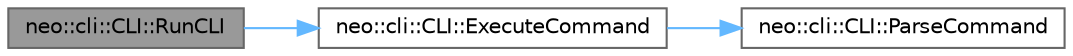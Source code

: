digraph "neo::cli::CLI::RunCLI"
{
 // LATEX_PDF_SIZE
  bgcolor="transparent";
  edge [fontname=Helvetica,fontsize=10,labelfontname=Helvetica,labelfontsize=10];
  node [fontname=Helvetica,fontsize=10,shape=box,height=0.2,width=0.4];
  rankdir="LR";
  Node1 [id="Node000001",label="neo::cli::CLI::RunCLI",height=0.2,width=0.4,color="gray40", fillcolor="grey60", style="filled", fontcolor="black",tooltip="Runs the CLI."];
  Node1 -> Node2 [id="edge3_Node000001_Node000002",color="steelblue1",style="solid",tooltip=" "];
  Node2 [id="Node000002",label="neo::cli::CLI::ExecuteCommand",height=0.2,width=0.4,color="grey40", fillcolor="white", style="filled",URL="$classneo_1_1cli_1_1_c_l_i.html#a92ac70c1e698610594b04271884aa694",tooltip="Executes a command."];
  Node2 -> Node3 [id="edge4_Node000002_Node000003",color="steelblue1",style="solid",tooltip=" "];
  Node3 [id="Node000003",label="neo::cli::CLI::ParseCommand",height=0.2,width=0.4,color="grey40", fillcolor="white", style="filled",URL="$classneo_1_1cli_1_1_c_l_i.html#a92c83e076527e398c54ae3d2a16a7b5e",tooltip="Parses a command."];
}
